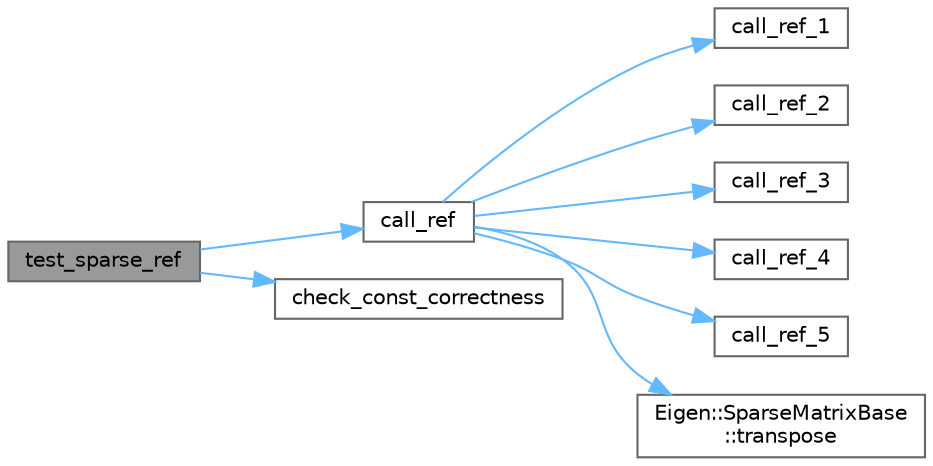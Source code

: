 digraph "test_sparse_ref"
{
 // LATEX_PDF_SIZE
  bgcolor="transparent";
  edge [fontname=Helvetica,fontsize=10,labelfontname=Helvetica,labelfontsize=10];
  node [fontname=Helvetica,fontsize=10,shape=box,height=0.2,width=0.4];
  rankdir="LR";
  Node1 [id="Node000001",label="test_sparse_ref",height=0.2,width=0.4,color="gray40", fillcolor="grey60", style="filled", fontcolor="black",tooltip=" "];
  Node1 -> Node2 [id="edge9_Node000001_Node000002",color="steelblue1",style="solid",tooltip=" "];
  Node2 [id="Node000002",label="call_ref",height=0.2,width=0.4,color="grey40", fillcolor="white", style="filled",URL="$sparse__ref_8cpp.html#a3bc63964aaec4de1e01e58e2d8586cad",tooltip=" "];
  Node2 -> Node3 [id="edge10_Node000002_Node000003",color="steelblue1",style="solid",tooltip=" "];
  Node3 [id="Node000003",label="call_ref_1",height=0.2,width=0.4,color="grey40", fillcolor="white", style="filled",URL="$sparse__ref_8cpp.html#ad3ea1cdd0f82a2ba4d000c20eddbfe9e",tooltip=" "];
  Node2 -> Node4 [id="edge11_Node000002_Node000004",color="steelblue1",style="solid",tooltip=" "];
  Node4 [id="Node000004",label="call_ref_2",height=0.2,width=0.4,color="grey40", fillcolor="white", style="filled",URL="$sparse__ref_8cpp.html#ae644ec56182ceb29f7d8a78fb264e1c3",tooltip=" "];
  Node2 -> Node5 [id="edge12_Node000002_Node000005",color="steelblue1",style="solid",tooltip=" "];
  Node5 [id="Node000005",label="call_ref_3",height=0.2,width=0.4,color="grey40", fillcolor="white", style="filled",URL="$sparse__ref_8cpp.html#a6151d2a6d978d5095eb83ec5e7e5cc0a",tooltip=" "];
  Node2 -> Node6 [id="edge13_Node000002_Node000006",color="steelblue1",style="solid",tooltip=" "];
  Node6 [id="Node000006",label="call_ref_4",height=0.2,width=0.4,color="grey40", fillcolor="white", style="filled",URL="$sparse__ref_8cpp.html#a5aa342bb9d3f862038c5dc7740d2cd6c",tooltip=" "];
  Node2 -> Node7 [id="edge14_Node000002_Node000007",color="steelblue1",style="solid",tooltip=" "];
  Node7 [id="Node000007",label="call_ref_5",height=0.2,width=0.4,color="grey40", fillcolor="white", style="filled",URL="$sparse__ref_8cpp.html#add97b4f996d3b12e4dd19a77e4a93226",tooltip=" "];
  Node2 -> Node8 [id="edge15_Node000002_Node000008",color="steelblue1",style="solid",tooltip=" "];
  Node8 [id="Node000008",label="Eigen::SparseMatrixBase\l::transpose",height=0.2,width=0.4,color="grey40", fillcolor="white", style="filled",URL="$class_eigen_1_1_sparse_matrix_base.html#abef4b43a6c62c8eae9b5087d732b3a4a",tooltip=" "];
  Node1 -> Node9 [id="edge16_Node000001_Node000009",color="steelblue1",style="solid",tooltip=" "];
  Node9 [id="Node000009",label="check_const_correctness",height=0.2,width=0.4,color="grey40", fillcolor="white", style="filled",URL="$sparse__ref_8cpp.html#ac0b4510a36bfb31b4bb3b305b9b5112c",tooltip=" "];
}
